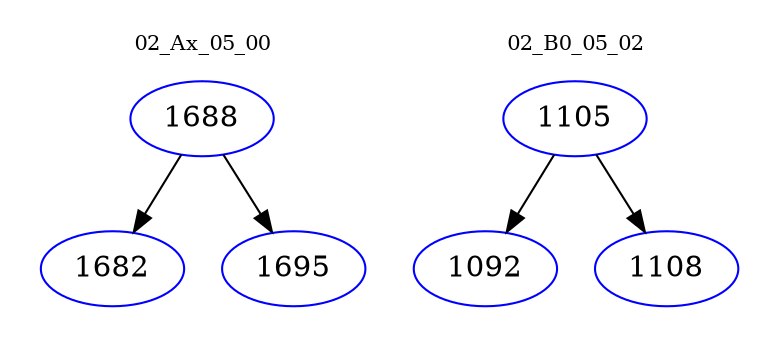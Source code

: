 digraph{
subgraph cluster_0 {
color = white
label = "02_Ax_05_00";
fontsize=10;
T0_1688 [label="1688", color="blue"]
T0_1688 -> T0_1682 [color="black"]
T0_1682 [label="1682", color="blue"]
T0_1688 -> T0_1695 [color="black"]
T0_1695 [label="1695", color="blue"]
}
subgraph cluster_1 {
color = white
label = "02_B0_05_02";
fontsize=10;
T1_1105 [label="1105", color="blue"]
T1_1105 -> T1_1092 [color="black"]
T1_1092 [label="1092", color="blue"]
T1_1105 -> T1_1108 [color="black"]
T1_1108 [label="1108", color="blue"]
}
}
